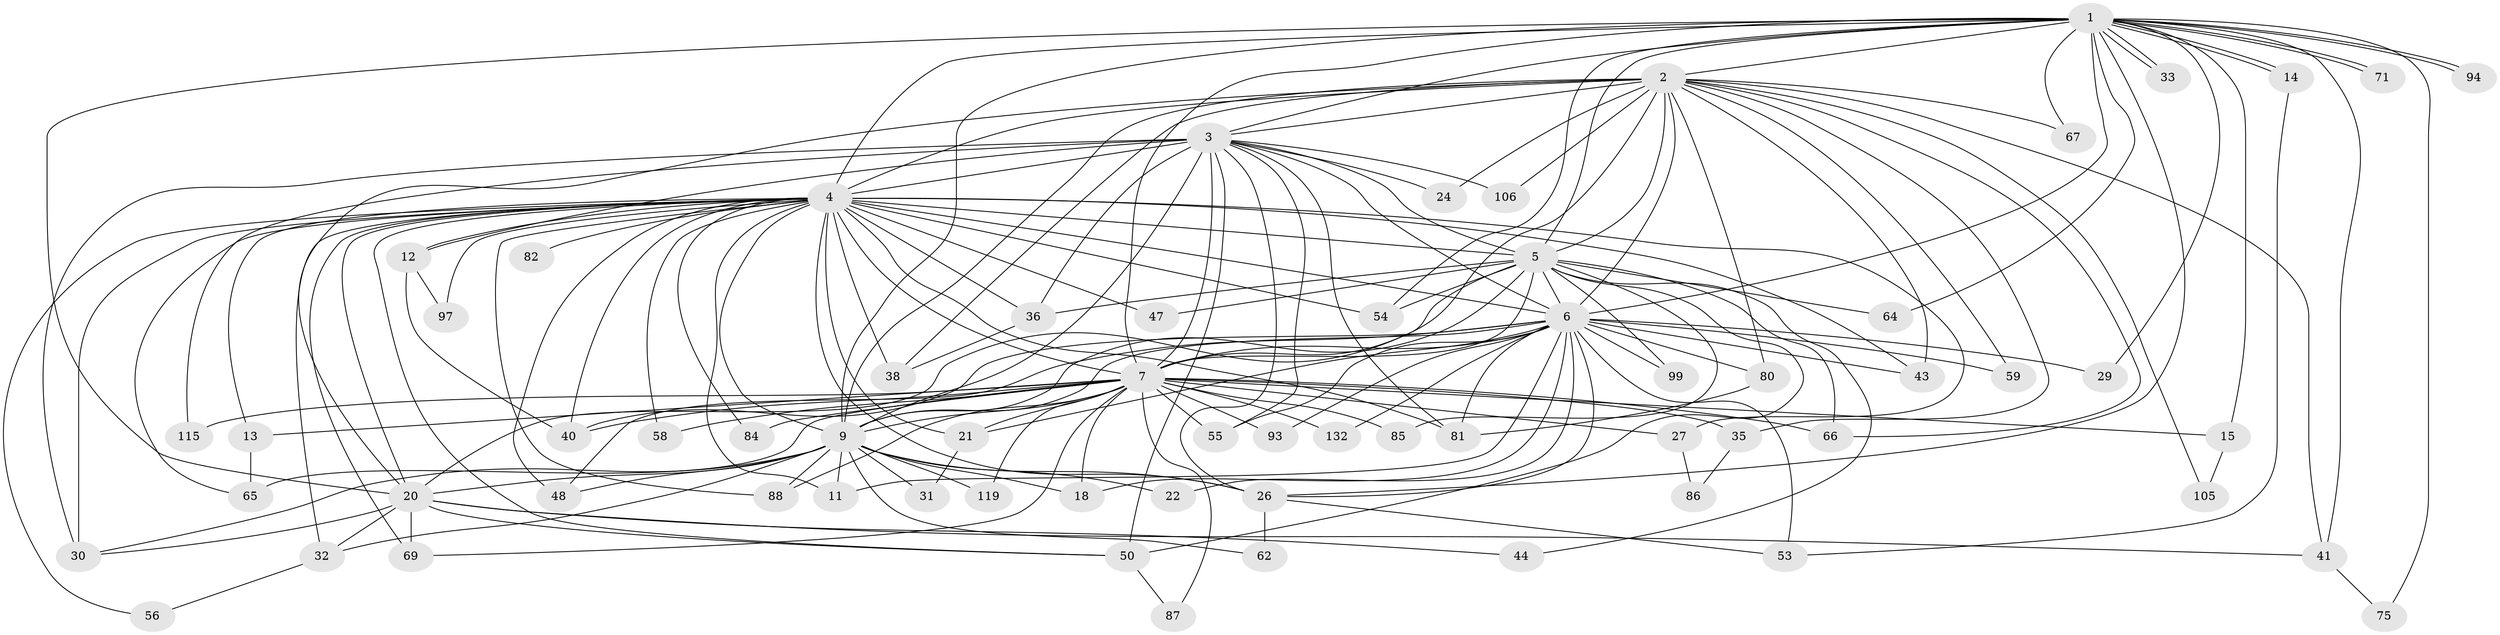// original degree distribution, {27: 0.007575757575757576, 22: 0.022727272727272728, 20: 0.007575757575757576, 17: 0.007575757575757576, 31: 0.007575757575757576, 32: 0.007575757575757576, 28: 0.007575757575757576, 29: 0.007575757575757576, 3: 0.20454545454545456, 4: 0.12878787878787878, 5: 0.03787878787878788, 6: 0.015151515151515152, 2: 0.5378787878787878}
// Generated by graph-tools (version 1.1) at 2025/13/03/09/25 04:13:58]
// undirected, 66 vertices, 173 edges
graph export_dot {
graph [start="1"]
  node [color=gray90,style=filled];
  1;
  2;
  3;
  4 [super="+78+125+130+8+73+57+79+10"];
  5 [super="+37+19+89"];
  6;
  7;
  9 [super="+25+51"];
  11;
  12;
  13;
  14;
  15;
  18 [super="+49+117"];
  20 [super="+46+23+61+74"];
  21 [super="+111"];
  22;
  24;
  26 [super="+42"];
  27 [super="+68"];
  29;
  30 [super="+108+113"];
  31;
  32 [super="+52"];
  33;
  35;
  36 [super="+39"];
  38;
  40 [super="+120+70"];
  41;
  43 [super="+92"];
  44;
  47;
  48;
  50 [super="+129+121"];
  53 [super="+114"];
  54 [super="+60"];
  55 [super="+128"];
  56;
  58;
  59;
  62;
  64;
  65 [super="+90"];
  66 [super="+107"];
  67;
  69 [super="+110"];
  71;
  75;
  80;
  81 [super="+98+131"];
  82;
  84;
  85;
  86;
  87;
  88 [super="+103+116"];
  93;
  94;
  97;
  99;
  105;
  106;
  115;
  119;
  132;
  1 -- 2;
  1 -- 3;
  1 -- 4 [weight=4];
  1 -- 5;
  1 -- 6;
  1 -- 7;
  1 -- 9;
  1 -- 14;
  1 -- 14;
  1 -- 15;
  1 -- 20;
  1 -- 29;
  1 -- 33;
  1 -- 33;
  1 -- 41;
  1 -- 64;
  1 -- 67;
  1 -- 71;
  1 -- 71;
  1 -- 75;
  1 -- 94;
  1 -- 94;
  1 -- 26;
  1 -- 54;
  2 -- 3;
  2 -- 4 [weight=4];
  2 -- 5;
  2 -- 6;
  2 -- 7;
  2 -- 9;
  2 -- 20;
  2 -- 24;
  2 -- 35;
  2 -- 38;
  2 -- 41;
  2 -- 43;
  2 -- 59;
  2 -- 66;
  2 -- 67;
  2 -- 80;
  2 -- 105;
  2 -- 106;
  3 -- 4 [weight=3];
  3 -- 5;
  3 -- 6;
  3 -- 7;
  3 -- 9 [weight=2];
  3 -- 12;
  3 -- 24;
  3 -- 36;
  3 -- 55;
  3 -- 106;
  3 -- 115;
  3 -- 50;
  3 -- 81;
  3 -- 30;
  3 -- 26;
  4 -- 5 [weight=6];
  4 -- 6 [weight=6];
  4 -- 7 [weight=4];
  4 -- 9 [weight=6];
  4 -- 13;
  4 -- 27;
  4 -- 81;
  4 -- 84;
  4 -- 50;
  4 -- 48 [weight=2];
  4 -- 11;
  4 -- 82 [weight=2];
  4 -- 21;
  4 -- 88;
  4 -- 30 [weight=3];
  4 -- 32;
  4 -- 97;
  4 -- 36;
  4 -- 38 [weight=2];
  4 -- 47;
  4 -- 40;
  4 -- 20 [weight=3];
  4 -- 69;
  4 -- 43;
  4 -- 12;
  4 -- 58;
  4 -- 56;
  4 -- 26;
  4 -- 65;
  4 -- 54;
  5 -- 6 [weight=2];
  5 -- 7 [weight=2];
  5 -- 9;
  5 -- 50;
  5 -- 54 [weight=2];
  5 -- 64;
  5 -- 99;
  5 -- 66;
  5 -- 44;
  5 -- 47;
  5 -- 20;
  5 -- 85;
  5 -- 36;
  6 -- 7;
  6 -- 9;
  6 -- 11;
  6 -- 18;
  6 -- 21;
  6 -- 22;
  6 -- 26;
  6 -- 29;
  6 -- 40 [weight=2];
  6 -- 43;
  6 -- 48;
  6 -- 59;
  6 -- 80;
  6 -- 93;
  6 -- 99;
  6 -- 132;
  6 -- 53;
  6 -- 55;
  6 -- 81;
  7 -- 9;
  7 -- 13;
  7 -- 15;
  7 -- 18;
  7 -- 27 [weight=2];
  7 -- 35;
  7 -- 40;
  7 -- 55;
  7 -- 58;
  7 -- 65;
  7 -- 66;
  7 -- 69;
  7 -- 84;
  7 -- 85;
  7 -- 87;
  7 -- 93;
  7 -- 115;
  7 -- 119;
  7 -- 132;
  7 -- 21;
  7 -- 88;
  9 -- 11;
  9 -- 22;
  9 -- 26 [weight=2];
  9 -- 31;
  9 -- 48;
  9 -- 62;
  9 -- 119;
  9 -- 18 [weight=2];
  9 -- 20 [weight=3];
  9 -- 88;
  9 -- 30;
  9 -- 32;
  12 -- 97;
  12 -- 40;
  13 -- 65;
  14 -- 53;
  15 -- 105;
  20 -- 50;
  20 -- 32;
  20 -- 44;
  20 -- 30;
  20 -- 69;
  20 -- 41;
  21 -- 31;
  26 -- 53;
  26 -- 62;
  27 -- 86;
  32 -- 56;
  35 -- 86;
  36 -- 38;
  41 -- 75;
  50 -- 87;
  80 -- 81;
}
